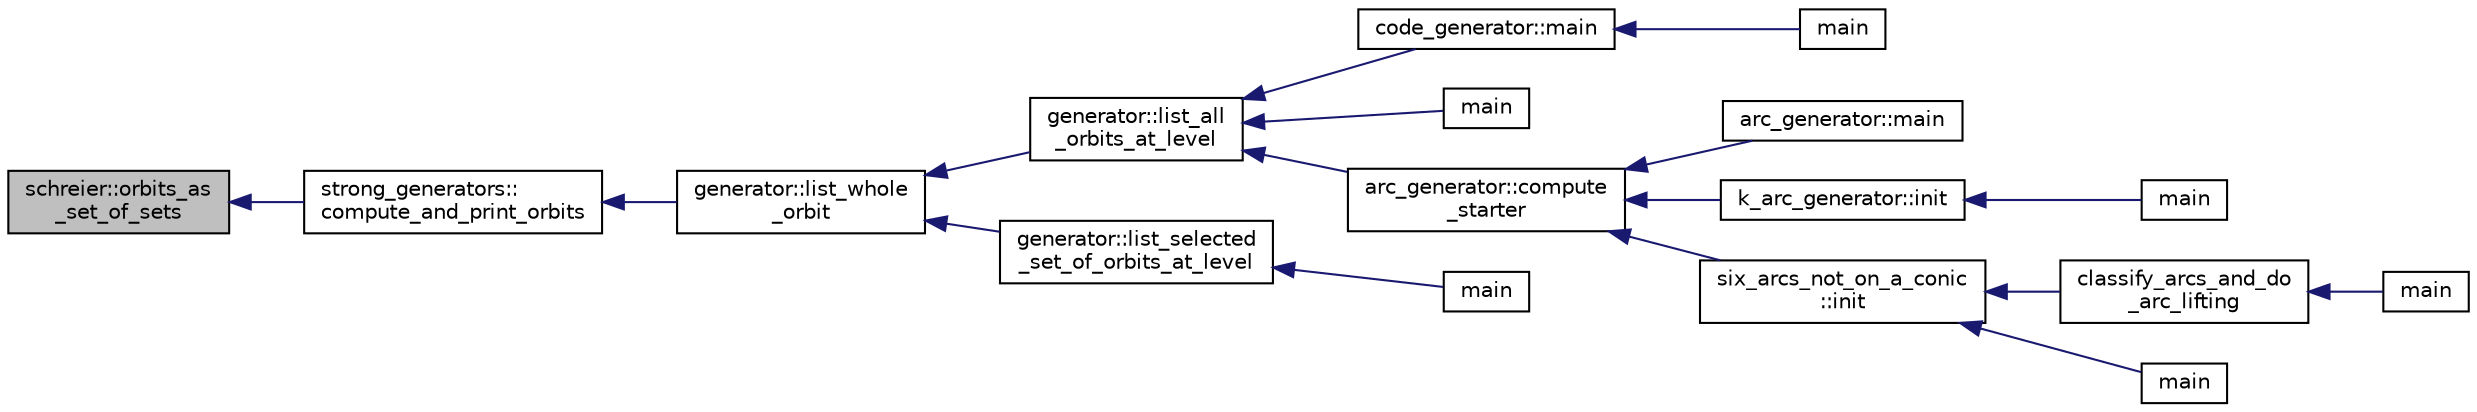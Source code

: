 digraph "schreier::orbits_as_set_of_sets"
{
  edge [fontname="Helvetica",fontsize="10",labelfontname="Helvetica",labelfontsize="10"];
  node [fontname="Helvetica",fontsize="10",shape=record];
  rankdir="LR";
  Node3297 [label="schreier::orbits_as\l_set_of_sets",height=0.2,width=0.4,color="black", fillcolor="grey75", style="filled", fontcolor="black"];
  Node3297 -> Node3298 [dir="back",color="midnightblue",fontsize="10",style="solid",fontname="Helvetica"];
  Node3298 [label="strong_generators::\lcompute_and_print_orbits",height=0.2,width=0.4,color="black", fillcolor="white", style="filled",URL="$dc/d09/classstrong__generators.html#aff9b042c0430f65b53ebbf51b32db09b"];
  Node3298 -> Node3299 [dir="back",color="midnightblue",fontsize="10",style="solid",fontname="Helvetica"];
  Node3299 [label="generator::list_whole\l_orbit",height=0.2,width=0.4,color="black", fillcolor="white", style="filled",URL="$d7/d73/classgenerator.html#aa102d1c1e32f0cd1dafeab1e0d1c18c1"];
  Node3299 -> Node3300 [dir="back",color="midnightblue",fontsize="10",style="solid",fontname="Helvetica"];
  Node3300 [label="generator::list_all\l_orbits_at_level",height=0.2,width=0.4,color="black", fillcolor="white", style="filled",URL="$d7/d73/classgenerator.html#a650880bf92f9f2bf124d4ead2cc01f70"];
  Node3300 -> Node3301 [dir="back",color="midnightblue",fontsize="10",style="solid",fontname="Helvetica"];
  Node3301 [label="code_generator::main",height=0.2,width=0.4,color="black", fillcolor="white", style="filled",URL="$db/d37/classcode__generator.html#ab3cf3a306e4032c2b471ac95321c599f"];
  Node3301 -> Node3302 [dir="back",color="midnightblue",fontsize="10",style="solid",fontname="Helvetica"];
  Node3302 [label="main",height=0.2,width=0.4,color="black", fillcolor="white", style="filled",URL="$d4/d4f/codes_8_c.html#a217dbf8b442f20279ea00b898af96f52"];
  Node3300 -> Node3303 [dir="back",color="midnightblue",fontsize="10",style="solid",fontname="Helvetica"];
  Node3303 [label="main",height=0.2,width=0.4,color="black", fillcolor="white", style="filled",URL="$de/d2d/graph_2graph_8_c.html#a217dbf8b442f20279ea00b898af96f52"];
  Node3300 -> Node3304 [dir="back",color="midnightblue",fontsize="10",style="solid",fontname="Helvetica"];
  Node3304 [label="arc_generator::compute\l_starter",height=0.2,width=0.4,color="black", fillcolor="white", style="filled",URL="$d4/d21/classarc__generator.html#aad1dcec3a1c302e743d574bd1ac857d9"];
  Node3304 -> Node3305 [dir="back",color="midnightblue",fontsize="10",style="solid",fontname="Helvetica"];
  Node3305 [label="arc_generator::main",height=0.2,width=0.4,color="black", fillcolor="white", style="filled",URL="$d4/d21/classarc__generator.html#ad80140b51b165dad1fe6ab232be7829a"];
  Node3304 -> Node3306 [dir="back",color="midnightblue",fontsize="10",style="solid",fontname="Helvetica"];
  Node3306 [label="k_arc_generator::init",height=0.2,width=0.4,color="black", fillcolor="white", style="filled",URL="$d6/dd8/classk__arc__generator.html#a6036d9f52ede9f8ca681505626b5361d"];
  Node3306 -> Node3307 [dir="back",color="midnightblue",fontsize="10",style="solid",fontname="Helvetica"];
  Node3307 [label="main",height=0.2,width=0.4,color="black", fillcolor="white", style="filled",URL="$d6/d01/k__arc__generator__main_8_c.html#a217dbf8b442f20279ea00b898af96f52"];
  Node3304 -> Node3308 [dir="back",color="midnightblue",fontsize="10",style="solid",fontname="Helvetica"];
  Node3308 [label="six_arcs_not_on_a_conic\l::init",height=0.2,width=0.4,color="black", fillcolor="white", style="filled",URL="$d8/de6/classsix__arcs__not__on__a__conic.html#a7a4d5cf8a098488729934cfa8a70944a"];
  Node3308 -> Node3309 [dir="back",color="midnightblue",fontsize="10",style="solid",fontname="Helvetica"];
  Node3309 [label="classify_arcs_and_do\l_arc_lifting",height=0.2,width=0.4,color="black", fillcolor="white", style="filled",URL="$d6/dc3/arc__lifting__main_8_c.html#afdd7be16f16b8c71e9a72fe5f6a0b59c"];
  Node3309 -> Node3310 [dir="back",color="midnightblue",fontsize="10",style="solid",fontname="Helvetica"];
  Node3310 [label="main",height=0.2,width=0.4,color="black", fillcolor="white", style="filled",URL="$d6/dc3/arc__lifting__main_8_c.html#a217dbf8b442f20279ea00b898af96f52"];
  Node3308 -> Node3311 [dir="back",color="midnightblue",fontsize="10",style="solid",fontname="Helvetica"];
  Node3311 [label="main",height=0.2,width=0.4,color="black", fillcolor="white", style="filled",URL="$d2/dfa/create__surface__main_8_c.html#a217dbf8b442f20279ea00b898af96f52"];
  Node3299 -> Node3312 [dir="back",color="midnightblue",fontsize="10",style="solid",fontname="Helvetica"];
  Node3312 [label="generator::list_selected\l_set_of_orbits_at_level",height=0.2,width=0.4,color="black", fillcolor="white", style="filled",URL="$d7/d73/classgenerator.html#a391f8ad3ba736baedd3dd2b7e31a0a62"];
  Node3312 -> Node3313 [dir="back",color="midnightblue",fontsize="10",style="solid",fontname="Helvetica"];
  Node3313 [label="main",height=0.2,width=0.4,color="black", fillcolor="white", style="filled",URL="$da/dd5/subspace__orbits__main_8_c.html#a217dbf8b442f20279ea00b898af96f52"];
}
